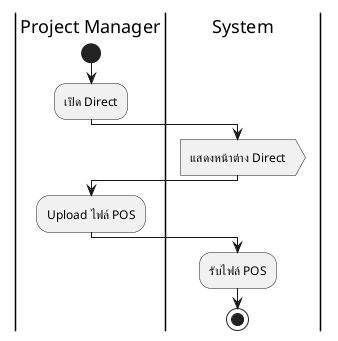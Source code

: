 @startuml
|Project Manager|
start
:เปิด Direct;
|System|
:แสดงหน้าต่าง Direct>
|Project Manager|
:Upload ไฟล์ POS;
|System|
:รับไฟล์ POS;
stop
@enduml